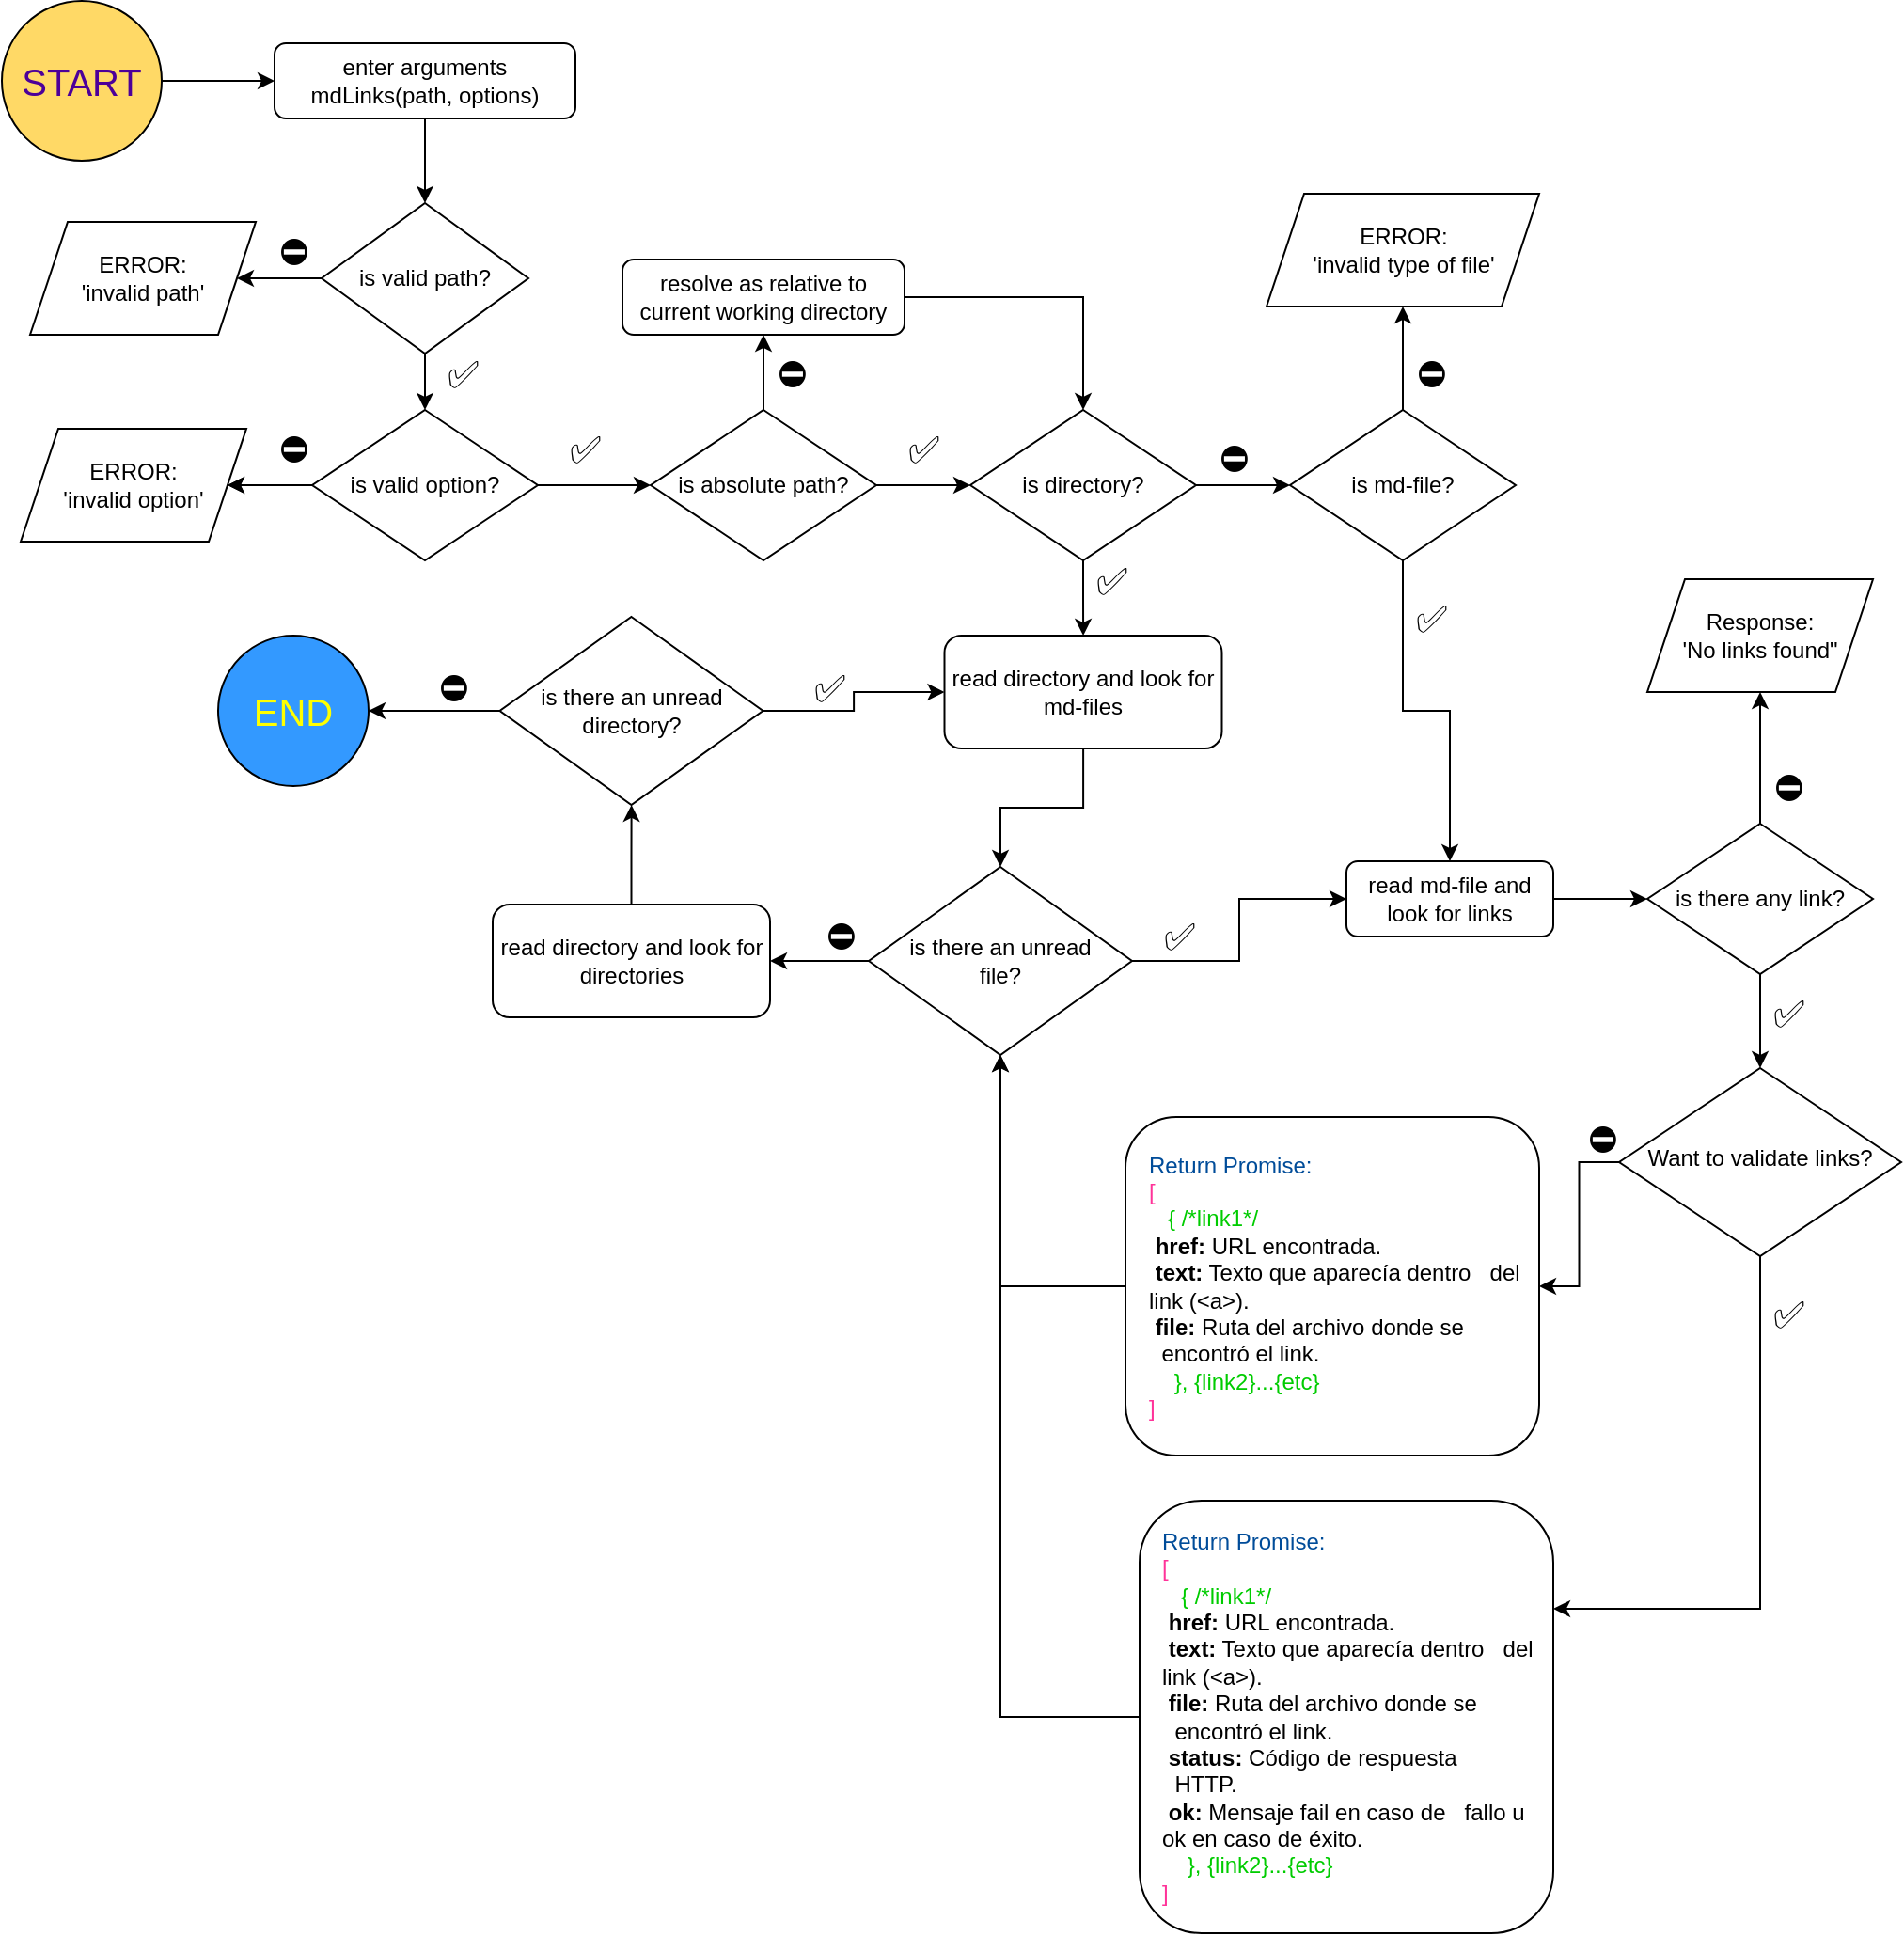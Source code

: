 <mxfile version="20.8.22" type="github" pages="3">
  <diagram id="C5RBs43oDa-KdzZeNtuy" name="JS API">
    <mxGraphModel dx="794" dy="1631" grid="1" gridSize="10" guides="1" tooltips="1" connect="1" arrows="1" fold="1" page="1" pageScale="1" pageWidth="827" pageHeight="1169" math="0" shadow="0">
      <root>
        <mxCell id="WIyWlLk6GJQsqaUBKTNV-0" />
        <mxCell id="WIyWlLk6GJQsqaUBKTNV-1" parent="WIyWlLk6GJQsqaUBKTNV-0" />
        <mxCell id="K_RsUbor1W723diKNt5d-2" value="" style="edgeStyle=orthogonalEdgeStyle;rounded=0;orthogonalLoop=1;jettySize=auto;html=1;" parent="WIyWlLk6GJQsqaUBKTNV-1" source="WIyWlLk6GJQsqaUBKTNV-3" target="K_RsUbor1W723diKNt5d-0" edge="1">
          <mxGeometry relative="1" as="geometry" />
        </mxCell>
        <mxCell id="WIyWlLk6GJQsqaUBKTNV-3" value="enter arguments&lt;br&gt;mdLinks(path, options)" style="rounded=1;whiteSpace=wrap;html=1;fontSize=12;glass=0;strokeWidth=1;shadow=0;" parent="WIyWlLk6GJQsqaUBKTNV-1" vertex="1">
          <mxGeometry x="465" y="-1082" width="160" height="40" as="geometry" />
        </mxCell>
        <mxCell id="6Vi8k1SF5j9YucsjTljY-44" style="edgeStyle=orthogonalEdgeStyle;rounded=0;orthogonalLoop=1;jettySize=auto;html=1;fontSize=20;" parent="WIyWlLk6GJQsqaUBKTNV-1" source="WIyWlLk6GJQsqaUBKTNV-7" target="6Vi8k1SF5j9YucsjTljY-29" edge="1">
          <mxGeometry relative="1" as="geometry" />
        </mxCell>
        <mxCell id="WIyWlLk6GJQsqaUBKTNV-7" value="resolve as relative to current working directory" style="rounded=1;whiteSpace=wrap;html=1;fontSize=12;glass=0;strokeWidth=1;shadow=0;" parent="WIyWlLk6GJQsqaUBKTNV-1" vertex="1">
          <mxGeometry x="650" y="-967" width="150" height="40" as="geometry" />
        </mxCell>
        <mxCell id="6Vi8k1SF5j9YucsjTljY-118" style="edgeStyle=orthogonalEdgeStyle;rounded=0;orthogonalLoop=1;jettySize=auto;html=1;entryX=0.5;entryY=1;entryDx=0;entryDy=0;fontSize=20;exitX=0;exitY=0.5;exitDx=0;exitDy=0;" parent="WIyWlLk6GJQsqaUBKTNV-1" source="WIyWlLk6GJQsqaUBKTNV-11" target="6Vi8k1SF5j9YucsjTljY-92" edge="1">
          <mxGeometry relative="1" as="geometry" />
        </mxCell>
        <mxCell id="WIyWlLk6GJQsqaUBKTNV-11" value="&lt;font color=&quot;#004c99&quot;&gt;Return Promise:&lt;br&gt;&lt;/font&gt;&lt;font color=&quot;#ff3399&quot;&gt;[&lt;br&gt;&lt;/font&gt;&lt;font color=&quot;#00cc00&quot;&gt;&amp;nbsp; &amp;nbsp;{ /*link1*/&lt;br&gt;&lt;/font&gt;&lt;div&gt;&lt;span style=&quot;&quot;&gt; &lt;/span&gt;&lt;b&gt;&lt;span style=&quot;white-space: pre;&quot;&gt; &lt;/span&gt;href:&lt;/b&gt; URL encontrada.&lt;/div&gt;&lt;div&gt;&lt;span style=&quot;&quot;&gt; &lt;/span&gt;&lt;b&gt;&lt;span style=&quot;white-space: pre;&quot;&gt; &lt;/span&gt;text:&lt;/b&gt; Texto que aparecía dentro &lt;span style=&quot;white-space: pre;&quot;&gt; &lt;span style=&quot;white-space: pre;&quot;&gt; &lt;/span&gt;&lt;/span&gt;del link (&amp;lt;a&amp;gt;).&lt;/div&gt;&lt;div&gt;&lt;span style=&quot;&quot;&gt; &lt;/span&gt;&lt;b&gt;&lt;span style=&quot;white-space: pre;&quot;&gt; &lt;/span&gt;file: &lt;/b&gt;Ruta del archivo donde se &lt;span style=&quot;white-space: pre;&quot;&gt; &lt;span style=&quot;white-space: pre;&quot;&gt; &lt;/span&gt;&lt;/span&gt;encontró el link.&lt;/div&gt;&lt;div&gt;&lt;span style=&quot;&quot;&gt; &lt;/span&gt;&lt;b&gt;&lt;span style=&quot;white-space: pre;&quot;&gt; &lt;/span&gt;status:&lt;/b&gt; Código de respuesta &lt;span style=&quot;white-space: pre;&quot;&gt; &lt;span style=&quot;white-space: pre;&quot;&gt; &lt;/span&gt;&lt;/span&gt;HTTP.&lt;/div&gt;&lt;div&gt;&lt;span style=&quot;&quot;&gt; &lt;/span&gt;&lt;b&gt;&lt;span style=&quot;white-space: pre;&quot;&gt; &lt;/span&gt;ok:&lt;/b&gt; Mensaje fail en caso de &lt;span style=&quot;white-space: pre;&quot;&gt; &lt;span style=&quot;white-space: pre;&quot;&gt; &lt;/span&gt;&lt;/span&gt;fallo u ok en caso de éxito.&lt;/div&gt;&amp;nbsp; &amp;nbsp; &lt;font color=&quot;#00cc00&quot;&gt;}, {link2}...{etc}&lt;/font&gt;&lt;br&gt;&lt;font color=&quot;#ff3399&quot;&gt;]&lt;/font&gt;" style="rounded=1;whiteSpace=wrap;html=1;fontSize=12;glass=0;strokeWidth=1;shadow=0;align=left;labelPosition=center;verticalLabelPosition=middle;verticalAlign=middle;spacingLeft=10;spacingRight=10;" parent="WIyWlLk6GJQsqaUBKTNV-1" vertex="1">
          <mxGeometry x="925" y="-307" width="220" height="230" as="geometry" />
        </mxCell>
        <mxCell id="6Vi8k1SF5j9YucsjTljY-113" style="edgeStyle=orthogonalEdgeStyle;rounded=0;orthogonalLoop=1;jettySize=auto;html=1;entryX=0.5;entryY=1;entryDx=0;entryDy=0;fontSize=20;exitX=0;exitY=0.5;exitDx=0;exitDy=0;" parent="WIyWlLk6GJQsqaUBKTNV-1" source="veyYfPz72ynwjjnvHHJV-15" target="6Vi8k1SF5j9YucsjTljY-92" edge="1">
          <mxGeometry relative="1" as="geometry" />
        </mxCell>
        <mxCell id="veyYfPz72ynwjjnvHHJV-15" value="&lt;font color=&quot;#004c99&quot;&gt;Return Promise:&lt;br&gt;&lt;/font&gt;&lt;font color=&quot;#ff3399&quot;&gt;[&lt;br&gt;&lt;/font&gt;&lt;font color=&quot;#00cc00&quot;&gt;&amp;nbsp; &amp;nbsp;{ /*link1*/&lt;br&gt;&lt;/font&gt;&lt;div&gt;&lt;span style=&quot;&quot;&gt; &lt;/span&gt;&lt;b&gt;&lt;span style=&quot;white-space: pre;&quot;&gt; &lt;/span&gt;href:&lt;/b&gt; URL encontrada.&lt;/div&gt;&lt;div&gt;&lt;span style=&quot;&quot;&gt; &lt;/span&gt;&lt;b&gt;&lt;span style=&quot;white-space: pre;&quot;&gt; &lt;/span&gt;text:&lt;/b&gt; Texto que aparecía dentro &lt;span style=&quot;white-space: pre;&quot;&gt; &lt;/span&gt;&lt;span style=&quot;white-space: pre;&quot;&gt; &lt;/span&gt;del link (&amp;lt;a&amp;gt;).&lt;/div&gt;&lt;div&gt;&lt;span style=&quot;&quot;&gt; &lt;/span&gt;&lt;b&gt;&lt;span style=&quot;white-space: pre;&quot;&gt; &lt;/span&gt;file: &lt;/b&gt;Ruta del archivo donde se &lt;span style=&quot;white-space: pre;&quot;&gt; &lt;/span&gt;&lt;span style=&quot;white-space: pre;&quot;&gt; &lt;/span&gt;encontró el link.&lt;/div&gt;&amp;nbsp; &amp;nbsp; &lt;font color=&quot;#00cc00&quot;&gt;}, {link2}...{etc}&lt;/font&gt;&lt;br&gt;&lt;font color=&quot;#ff3399&quot;&gt;]&lt;/font&gt;" style="rounded=1;whiteSpace=wrap;html=1;fontSize=12;glass=0;strokeWidth=1;shadow=0;align=left;labelPosition=center;verticalLabelPosition=middle;verticalAlign=middle;spacingLeft=10;spacingRight=10;" parent="WIyWlLk6GJQsqaUBKTNV-1" vertex="1">
          <mxGeometry x="917.5" y="-511" width="220" height="180" as="geometry" />
        </mxCell>
        <mxCell id="6Vi8k1SF5j9YucsjTljY-109" value="" style="edgeStyle=orthogonalEdgeStyle;rounded=0;orthogonalLoop=1;jettySize=auto;html=1;fontSize=20;" parent="WIyWlLk6GJQsqaUBKTNV-1" source="veyYfPz72ynwjjnvHHJV-22" target="veyYfPz72ynwjjnvHHJV-15" edge="1">
          <mxGeometry relative="1" as="geometry" />
        </mxCell>
        <mxCell id="6Vi8k1SF5j9YucsjTljY-110" style="edgeStyle=orthogonalEdgeStyle;rounded=0;orthogonalLoop=1;jettySize=auto;html=1;entryX=1;entryY=0.25;entryDx=0;entryDy=0;fontSize=20;exitX=0.5;exitY=1;exitDx=0;exitDy=0;" parent="WIyWlLk6GJQsqaUBKTNV-1" source="veyYfPz72ynwjjnvHHJV-22" target="WIyWlLk6GJQsqaUBKTNV-11" edge="1">
          <mxGeometry relative="1" as="geometry" />
        </mxCell>
        <mxCell id="veyYfPz72ynwjjnvHHJV-22" value="Want to validate links?" style="rhombus;whiteSpace=wrap;html=1;shadow=0;fontFamily=Helvetica;fontSize=12;align=center;strokeWidth=1;spacing=6;spacingTop=-4;" parent="WIyWlLk6GJQsqaUBKTNV-1" vertex="1">
          <mxGeometry x="1180" y="-537" width="150" height="100" as="geometry" />
        </mxCell>
        <mxCell id="hiEx-QS06OPDctLlzH3i-2" style="edgeStyle=orthogonalEdgeStyle;rounded=0;orthogonalLoop=1;jettySize=auto;html=1;fontFamily=Helvetica;fontSize=12;fontColor=#004C99;entryX=0;entryY=0.5;entryDx=0;entryDy=0;" parent="WIyWlLk6GJQsqaUBKTNV-1" source="hiEx-QS06OPDctLlzH3i-1" target="WIyWlLk6GJQsqaUBKTNV-3" edge="1">
          <mxGeometry relative="1" as="geometry">
            <mxPoint x="465" y="-1037" as="targetPoint" />
          </mxGeometry>
        </mxCell>
        <mxCell id="hiEx-QS06OPDctLlzH3i-1" value="&lt;font color=&quot;#4c0099&quot; style=&quot;font-size: 20px;&quot;&gt;START&lt;/font&gt;" style="ellipse;whiteSpace=wrap;html=1;aspect=fixed;rounded=1;strokeColor=default;fontFamily=Helvetica;fontSize=12;fontColor=#004C99;fillColor=#FFD966;" parent="WIyWlLk6GJQsqaUBKTNV-1" vertex="1">
          <mxGeometry x="320" y="-1104.5" width="85" height="85" as="geometry" />
        </mxCell>
        <mxCell id="6Vi8k1SF5j9YucsjTljY-1" value="" style="edgeStyle=orthogonalEdgeStyle;rounded=0;orthogonalLoop=1;jettySize=auto;html=1;" parent="WIyWlLk6GJQsqaUBKTNV-1" source="K_RsUbor1W723diKNt5d-0" target="6Vi8k1SF5j9YucsjTljY-0" edge="1">
          <mxGeometry relative="1" as="geometry" />
        </mxCell>
        <mxCell id="6Vi8k1SF5j9YucsjTljY-24" value="" style="edgeStyle=orthogonalEdgeStyle;rounded=0;orthogonalLoop=1;jettySize=auto;html=1;fontSize=20;" parent="WIyWlLk6GJQsqaUBKTNV-1" source="K_RsUbor1W723diKNt5d-0" target="6Vi8k1SF5j9YucsjTljY-14" edge="1">
          <mxGeometry relative="1" as="geometry" />
        </mxCell>
        <mxCell id="K_RsUbor1W723diKNt5d-0" value="is valid path?" style="rhombus;whiteSpace=wrap;html=1;" parent="WIyWlLk6GJQsqaUBKTNV-1" vertex="1">
          <mxGeometry x="490" y="-997" width="110" height="80" as="geometry" />
        </mxCell>
        <mxCell id="6Vi8k1SF5j9YucsjTljY-0" value="ERROR: &lt;br&gt;&#39;invalid path&#39;" style="shape=parallelogram;perimeter=parallelogramPerimeter;whiteSpace=wrap;html=1;fixedSize=1;" parent="WIyWlLk6GJQsqaUBKTNV-1" vertex="1">
          <mxGeometry x="335" y="-987" width="120" height="60" as="geometry" />
        </mxCell>
        <mxCell id="6Vi8k1SF5j9YucsjTljY-3" value="&lt;font style=&quot;font-size: 20px;&quot;&gt;⛔&lt;/font&gt;" style="text;html=1;align=center;verticalAlign=middle;resizable=0;points=[];autosize=1;strokeColor=none;fillColor=none;" parent="WIyWlLk6GJQsqaUBKTNV-1" vertex="1">
          <mxGeometry x="450" y="-992" width="50" height="40" as="geometry" />
        </mxCell>
        <mxCell id="6Vi8k1SF5j9YucsjTljY-5" value="&lt;font style=&quot;font-size: 20px;&quot;&gt;✅&lt;/font&gt;" style="text;html=1;align=center;verticalAlign=middle;resizable=0;points=[];autosize=1;strokeColor=none;fillColor=none;" parent="WIyWlLk6GJQsqaUBKTNV-1" vertex="1">
          <mxGeometry x="540" y="-927" width="50" height="40" as="geometry" />
        </mxCell>
        <mxCell id="6Vi8k1SF5j9YucsjTljY-9" value="&lt;font style=&quot;font-size: 20px;&quot;&gt;⛔&lt;/font&gt;" style="text;html=1;align=center;verticalAlign=middle;resizable=0;points=[];autosize=1;strokeColor=none;fillColor=none;" parent="WIyWlLk6GJQsqaUBKTNV-1" vertex="1">
          <mxGeometry x="450" y="-887" width="50" height="40" as="geometry" />
        </mxCell>
        <mxCell id="6Vi8k1SF5j9YucsjTljY-17" value="" style="edgeStyle=orthogonalEdgeStyle;rounded=0;orthogonalLoop=1;jettySize=auto;html=1;fontSize=20;" parent="WIyWlLk6GJQsqaUBKTNV-1" source="6Vi8k1SF5j9YucsjTljY-14" target="6Vi8k1SF5j9YucsjTljY-16" edge="1">
          <mxGeometry relative="1" as="geometry" />
        </mxCell>
        <mxCell id="6Vi8k1SF5j9YucsjTljY-22" value="" style="edgeStyle=orthogonalEdgeStyle;rounded=0;orthogonalLoop=1;jettySize=auto;html=1;fontSize=20;" parent="WIyWlLk6GJQsqaUBKTNV-1" source="6Vi8k1SF5j9YucsjTljY-14" target="6Vi8k1SF5j9YucsjTljY-19" edge="1">
          <mxGeometry relative="1" as="geometry" />
        </mxCell>
        <mxCell id="6Vi8k1SF5j9YucsjTljY-25" value="" style="edgeStyle=orthogonalEdgeStyle;rounded=0;orthogonalLoop=1;jettySize=auto;html=1;fontSize=20;" parent="WIyWlLk6GJQsqaUBKTNV-1" source="6Vi8k1SF5j9YucsjTljY-14" target="6Vi8k1SF5j9YucsjTljY-16" edge="1">
          <mxGeometry relative="1" as="geometry" />
        </mxCell>
        <mxCell id="6Vi8k1SF5j9YucsjTljY-14" value="is valid option?" style="rhombus;whiteSpace=wrap;html=1;shadow=0;fontFamily=Helvetica;fontSize=12;align=center;strokeWidth=1;spacing=6;spacingTop=0;perimeterSpacing=0;spacingLeft=5;spacingRight=5;" parent="WIyWlLk6GJQsqaUBKTNV-1" vertex="1">
          <mxGeometry x="485" y="-887" width="120" height="80" as="geometry" />
        </mxCell>
        <mxCell id="6Vi8k1SF5j9YucsjTljY-16" value="ERROR: &lt;br&gt;&#39;invalid option&#39;" style="shape=parallelogram;perimeter=parallelogramPerimeter;whiteSpace=wrap;html=1;fixedSize=1;" parent="WIyWlLk6GJQsqaUBKTNV-1" vertex="1">
          <mxGeometry x="330" y="-877" width="120" height="60" as="geometry" />
        </mxCell>
        <mxCell id="6Vi8k1SF5j9YucsjTljY-26" value="" style="edgeStyle=orthogonalEdgeStyle;rounded=0;orthogonalLoop=1;jettySize=auto;html=1;fontSize=20;" parent="WIyWlLk6GJQsqaUBKTNV-1" source="6Vi8k1SF5j9YucsjTljY-19" target="WIyWlLk6GJQsqaUBKTNV-7" edge="1">
          <mxGeometry relative="1" as="geometry" />
        </mxCell>
        <mxCell id="6Vi8k1SF5j9YucsjTljY-30" value="" style="edgeStyle=orthogonalEdgeStyle;rounded=0;orthogonalLoop=1;jettySize=auto;html=1;fontSize=20;" parent="WIyWlLk6GJQsqaUBKTNV-1" source="6Vi8k1SF5j9YucsjTljY-19" target="6Vi8k1SF5j9YucsjTljY-29" edge="1">
          <mxGeometry relative="1" as="geometry" />
        </mxCell>
        <mxCell id="6Vi8k1SF5j9YucsjTljY-19" value="is absolute path?" style="rhombus;whiteSpace=wrap;html=1;shadow=0;fontFamily=Helvetica;fontSize=12;align=center;strokeWidth=1;spacing=6;spacingTop=0;perimeterSpacing=0;spacingLeft=5;spacingRight=5;" parent="WIyWlLk6GJQsqaUBKTNV-1" vertex="1">
          <mxGeometry x="665" y="-887" width="120" height="80" as="geometry" />
        </mxCell>
        <mxCell id="6Vi8k1SF5j9YucsjTljY-23" value="&lt;font style=&quot;font-size: 20px;&quot;&gt;✅&lt;/font&gt;" style="text;html=1;align=center;verticalAlign=middle;resizable=0;points=[];autosize=1;strokeColor=none;fillColor=none;" parent="WIyWlLk6GJQsqaUBKTNV-1" vertex="1">
          <mxGeometry x="605" y="-887" width="50" height="40" as="geometry" />
        </mxCell>
        <mxCell id="6Vi8k1SF5j9YucsjTljY-27" value="&lt;font style=&quot;font-size: 20px;&quot;&gt;⛔&lt;/font&gt;" style="text;html=1;align=center;verticalAlign=middle;resizable=0;points=[];autosize=1;strokeColor=none;fillColor=none;" parent="WIyWlLk6GJQsqaUBKTNV-1" vertex="1">
          <mxGeometry x="715" y="-927" width="50" height="40" as="geometry" />
        </mxCell>
        <mxCell id="6Vi8k1SF5j9YucsjTljY-93" value="" style="edgeStyle=orthogonalEdgeStyle;rounded=0;orthogonalLoop=1;jettySize=auto;html=1;fontSize=20;" parent="WIyWlLk6GJQsqaUBKTNV-1" source="6Vi8k1SF5j9YucsjTljY-29" target="6Vi8k1SF5j9YucsjTljY-45" edge="1">
          <mxGeometry relative="1" as="geometry" />
        </mxCell>
        <mxCell id="6Vi8k1SF5j9YucsjTljY-97" value="" style="edgeStyle=orthogonalEdgeStyle;rounded=0;orthogonalLoop=1;jettySize=auto;html=1;fontSize=20;" parent="WIyWlLk6GJQsqaUBKTNV-1" source="6Vi8k1SF5j9YucsjTljY-29" target="6Vi8k1SF5j9YucsjTljY-70" edge="1">
          <mxGeometry relative="1" as="geometry" />
        </mxCell>
        <mxCell id="6Vi8k1SF5j9YucsjTljY-29" value="is directory?" style="rhombus;whiteSpace=wrap;html=1;shadow=0;fontFamily=Helvetica;fontSize=12;align=center;strokeWidth=1;spacing=6;spacingTop=0;perimeterSpacing=0;spacingLeft=5;spacingRight=5;" parent="WIyWlLk6GJQsqaUBKTNV-1" vertex="1">
          <mxGeometry x="835" y="-887" width="120" height="80" as="geometry" />
        </mxCell>
        <mxCell id="6Vi8k1SF5j9YucsjTljY-31" value="&lt;font style=&quot;font-size: 20px;&quot;&gt;✅&lt;/font&gt;" style="text;html=1;align=center;verticalAlign=middle;resizable=0;points=[];autosize=1;strokeColor=none;fillColor=none;" parent="WIyWlLk6GJQsqaUBKTNV-1" vertex="1">
          <mxGeometry x="785" y="-887" width="50" height="40" as="geometry" />
        </mxCell>
        <mxCell id="6Vi8k1SF5j9YucsjTljY-56" value="" style="edgeStyle=orthogonalEdgeStyle;rounded=0;orthogonalLoop=1;jettySize=auto;html=1;fontSize=20;" parent="WIyWlLk6GJQsqaUBKTNV-1" source="6Vi8k1SF5j9YucsjTljY-45" target="6Vi8k1SF5j9YucsjTljY-47" edge="1">
          <mxGeometry relative="1" as="geometry" />
        </mxCell>
        <mxCell id="6Vi8k1SF5j9YucsjTljY-102" style="edgeStyle=orthogonalEdgeStyle;rounded=0;orthogonalLoop=1;jettySize=auto;html=1;entryX=0.5;entryY=0;entryDx=0;entryDy=0;fontSize=20;" parent="WIyWlLk6GJQsqaUBKTNV-1" source="6Vi8k1SF5j9YucsjTljY-45" target="6Vi8k1SF5j9YucsjTljY-66" edge="1">
          <mxGeometry relative="1" as="geometry" />
        </mxCell>
        <mxCell id="6Vi8k1SF5j9YucsjTljY-45" value="is md-file?" style="rhombus;whiteSpace=wrap;html=1;shadow=0;fontFamily=Helvetica;fontSize=12;align=center;strokeWidth=1;spacing=6;spacingTop=0;perimeterSpacing=0;spacingLeft=5;spacingRight=5;" parent="WIyWlLk6GJQsqaUBKTNV-1" vertex="1">
          <mxGeometry x="1005" y="-887" width="120" height="80" as="geometry" />
        </mxCell>
        <mxCell id="6Vi8k1SF5j9YucsjTljY-47" value="ERROR: &lt;br&gt;&#39;invalid type of file&#39;" style="shape=parallelogram;perimeter=parallelogramPerimeter;whiteSpace=wrap;html=1;fixedSize=1;" parent="WIyWlLk6GJQsqaUBKTNV-1" vertex="1">
          <mxGeometry x="992.5" y="-1002" width="145" height="60" as="geometry" />
        </mxCell>
        <mxCell id="6Vi8k1SF5j9YucsjTljY-101" value="" style="edgeStyle=orthogonalEdgeStyle;rounded=0;orthogonalLoop=1;jettySize=auto;html=1;fontSize=20;" parent="WIyWlLk6GJQsqaUBKTNV-1" source="6Vi8k1SF5j9YucsjTljY-50" target="6Vi8k1SF5j9YucsjTljY-100" edge="1">
          <mxGeometry relative="1" as="geometry" />
        </mxCell>
        <mxCell id="6Vi8k1SF5j9YucsjTljY-105" value="" style="edgeStyle=orthogonalEdgeStyle;rounded=0;orthogonalLoop=1;jettySize=auto;html=1;fontSize=20;entryX=0.5;entryY=0;entryDx=0;entryDy=0;" parent="WIyWlLk6GJQsqaUBKTNV-1" source="6Vi8k1SF5j9YucsjTljY-50" target="veyYfPz72ynwjjnvHHJV-22" edge="1">
          <mxGeometry relative="1" as="geometry">
            <mxPoint x="1255" y="-507" as="targetPoint" />
          </mxGeometry>
        </mxCell>
        <mxCell id="6Vi8k1SF5j9YucsjTljY-50" value="is there any link?" style="rhombus;whiteSpace=wrap;html=1;shadow=0;fontFamily=Helvetica;fontSize=12;align=center;strokeWidth=1;spacing=6;spacingTop=0;perimeterSpacing=0;spacingLeft=5;spacingRight=5;" parent="WIyWlLk6GJQsqaUBKTNV-1" vertex="1">
          <mxGeometry x="1195" y="-667" width="120" height="80" as="geometry" />
        </mxCell>
        <mxCell id="6Vi8k1SF5j9YucsjTljY-103" value="" style="edgeStyle=orthogonalEdgeStyle;rounded=0;orthogonalLoop=1;jettySize=auto;html=1;fontSize=20;" parent="WIyWlLk6GJQsqaUBKTNV-1" source="6Vi8k1SF5j9YucsjTljY-66" target="6Vi8k1SF5j9YucsjTljY-50" edge="1">
          <mxGeometry relative="1" as="geometry" />
        </mxCell>
        <mxCell id="6Vi8k1SF5j9YucsjTljY-66" value="read md-file and look for links" style="rounded=1;whiteSpace=wrap;html=1;fontSize=12;glass=0;strokeWidth=1;shadow=0;" parent="WIyWlLk6GJQsqaUBKTNV-1" vertex="1">
          <mxGeometry x="1035" y="-647" width="110" height="40" as="geometry" />
        </mxCell>
        <mxCell id="6Vi8k1SF5j9YucsjTljY-98" value="" style="edgeStyle=orthogonalEdgeStyle;rounded=0;orthogonalLoop=1;jettySize=auto;html=1;fontSize=20;" parent="WIyWlLk6GJQsqaUBKTNV-1" source="6Vi8k1SF5j9YucsjTljY-70" target="6Vi8k1SF5j9YucsjTljY-92" edge="1">
          <mxGeometry relative="1" as="geometry" />
        </mxCell>
        <mxCell id="6Vi8k1SF5j9YucsjTljY-70" value="read directory and look for md-files" style="rounded=1;whiteSpace=wrap;html=1;fontSize=12;glass=0;strokeWidth=1;shadow=0;" parent="WIyWlLk6GJQsqaUBKTNV-1" vertex="1">
          <mxGeometry x="821.25" y="-767" width="147.5" height="60" as="geometry" />
        </mxCell>
        <mxCell id="6Vi8k1SF5j9YucsjTljY-99" style="edgeStyle=orthogonalEdgeStyle;rounded=0;orthogonalLoop=1;jettySize=auto;html=1;fontSize=20;" parent="WIyWlLk6GJQsqaUBKTNV-1" source="6Vi8k1SF5j9YucsjTljY-92" target="6Vi8k1SF5j9YucsjTljY-66" edge="1">
          <mxGeometry relative="1" as="geometry" />
        </mxCell>
        <mxCell id="6Vi8k1SF5j9YucsjTljY-120" value="" style="edgeStyle=orthogonalEdgeStyle;rounded=0;orthogonalLoop=1;jettySize=auto;html=1;fontSize=20;" parent="WIyWlLk6GJQsqaUBKTNV-1" source="6Vi8k1SF5j9YucsjTljY-92" target="6Vi8k1SF5j9YucsjTljY-119" edge="1">
          <mxGeometry relative="1" as="geometry" />
        </mxCell>
        <mxCell id="6Vi8k1SF5j9YucsjTljY-92" value="is there an unread file?" style="rhombus;whiteSpace=wrap;html=1;shadow=0;fontFamily=Helvetica;fontSize=12;align=center;strokeWidth=1;spacing=6;spacingTop=0;perimeterSpacing=0;spacingLeft=5;spacingRight=5;" parent="WIyWlLk6GJQsqaUBKTNV-1" vertex="1">
          <mxGeometry x="781" y="-644" width="140" height="100" as="geometry" />
        </mxCell>
        <mxCell id="6Vi8k1SF5j9YucsjTljY-94" value="&lt;font style=&quot;font-size: 20px;&quot;&gt;⛔&lt;/font&gt;" style="text;html=1;align=center;verticalAlign=middle;resizable=0;points=[];autosize=1;strokeColor=none;fillColor=none;" parent="WIyWlLk6GJQsqaUBKTNV-1" vertex="1">
          <mxGeometry x="950" y="-882" width="50" height="40" as="geometry" />
        </mxCell>
        <mxCell id="6Vi8k1SF5j9YucsjTljY-100" value="Response:&lt;br&gt;&#39;No links found&quot;" style="shape=parallelogram;perimeter=parallelogramPerimeter;whiteSpace=wrap;html=1;fixedSize=1;shadow=0;strokeWidth=1;spacing=6;spacingTop=0;spacingLeft=5;spacingRight=5;" parent="WIyWlLk6GJQsqaUBKTNV-1" vertex="1">
          <mxGeometry x="1195" y="-797" width="120" height="60" as="geometry" />
        </mxCell>
        <mxCell id="6Vi8k1SF5j9YucsjTljY-131" value="" style="edgeStyle=orthogonalEdgeStyle;rounded=0;orthogonalLoop=1;jettySize=auto;html=1;fontSize=20;" parent="WIyWlLk6GJQsqaUBKTNV-1" source="6Vi8k1SF5j9YucsjTljY-119" target="6Vi8k1SF5j9YucsjTljY-130" edge="1">
          <mxGeometry relative="1" as="geometry" />
        </mxCell>
        <mxCell id="6Vi8k1SF5j9YucsjTljY-119" value="read directory and look for directories" style="rounded=1;whiteSpace=wrap;html=1;fontSize=12;glass=0;strokeWidth=1;shadow=0;" parent="WIyWlLk6GJQsqaUBKTNV-1" vertex="1">
          <mxGeometry x="581" y="-624" width="147.5" height="60" as="geometry" />
        </mxCell>
        <mxCell id="6Vi8k1SF5j9YucsjTljY-121" value="&lt;font style=&quot;font-size: 20px;&quot;&gt;⛔&lt;/font&gt;" style="text;html=1;align=center;verticalAlign=middle;resizable=0;points=[];autosize=1;strokeColor=none;fillColor=none;" parent="WIyWlLk6GJQsqaUBKTNV-1" vertex="1">
          <mxGeometry x="1055" y="-927" width="50" height="40" as="geometry" />
        </mxCell>
        <mxCell id="6Vi8k1SF5j9YucsjTljY-122" value="&lt;font style=&quot;font-size: 20px;&quot;&gt;✅&lt;/font&gt;" style="text;html=1;align=center;verticalAlign=middle;resizable=0;points=[];autosize=1;strokeColor=none;fillColor=none;" parent="WIyWlLk6GJQsqaUBKTNV-1" vertex="1">
          <mxGeometry x="1055" y="-797" width="50" height="40" as="geometry" />
        </mxCell>
        <mxCell id="6Vi8k1SF5j9YucsjTljY-123" value="&lt;font style=&quot;font-size: 20px;&quot;&gt;✅&lt;/font&gt;" style="text;html=1;align=center;verticalAlign=middle;resizable=0;points=[];autosize=1;strokeColor=none;fillColor=none;" parent="WIyWlLk6GJQsqaUBKTNV-1" vertex="1">
          <mxGeometry x="885" y="-817" width="50" height="40" as="geometry" />
        </mxCell>
        <mxCell id="6Vi8k1SF5j9YucsjTljY-124" value="&lt;font style=&quot;font-size: 20px;&quot;&gt;✅&lt;/font&gt;" style="text;html=1;align=center;verticalAlign=middle;resizable=0;points=[];autosize=1;strokeColor=none;fillColor=none;" parent="WIyWlLk6GJQsqaUBKTNV-1" vertex="1">
          <mxGeometry x="1245" y="-587" width="50" height="40" as="geometry" />
        </mxCell>
        <mxCell id="6Vi8k1SF5j9YucsjTljY-125" value="&lt;font style=&quot;font-size: 20px;&quot;&gt;⛔&lt;/font&gt;" style="text;html=1;align=center;verticalAlign=middle;resizable=0;points=[];autosize=1;strokeColor=none;fillColor=none;" parent="WIyWlLk6GJQsqaUBKTNV-1" vertex="1">
          <mxGeometry x="1245" y="-707" width="50" height="40" as="geometry" />
        </mxCell>
        <mxCell id="6Vi8k1SF5j9YucsjTljY-126" value="&lt;font style=&quot;font-size: 20px;&quot;&gt;⛔&lt;/font&gt;" style="text;html=1;align=center;verticalAlign=middle;resizable=0;points=[];autosize=1;strokeColor=none;fillColor=none;" parent="WIyWlLk6GJQsqaUBKTNV-1" vertex="1">
          <mxGeometry x="1146" y="-520" width="50" height="40" as="geometry" />
        </mxCell>
        <mxCell id="6Vi8k1SF5j9YucsjTljY-127" value="&lt;font style=&quot;font-size: 20px;&quot;&gt;✅&lt;/font&gt;" style="text;html=1;align=center;verticalAlign=middle;resizable=0;points=[];autosize=1;strokeColor=none;fillColor=none;" parent="WIyWlLk6GJQsqaUBKTNV-1" vertex="1">
          <mxGeometry x="1245" y="-427" width="50" height="40" as="geometry" />
        </mxCell>
        <mxCell id="6Vi8k1SF5j9YucsjTljY-128" value="&lt;font style=&quot;font-size: 20px;&quot;&gt;✅&lt;/font&gt;" style="text;html=1;align=center;verticalAlign=middle;resizable=0;points=[];autosize=1;strokeColor=none;fillColor=none;" parent="WIyWlLk6GJQsqaUBKTNV-1" vertex="1">
          <mxGeometry x="921" y="-628" width="50" height="40" as="geometry" />
        </mxCell>
        <mxCell id="6Vi8k1SF5j9YucsjTljY-129" value="&lt;font style=&quot;font-size: 20px;&quot;&gt;⛔&lt;/font&gt;" style="text;html=1;align=center;verticalAlign=middle;resizable=0;points=[];autosize=1;strokeColor=none;fillColor=none;" parent="WIyWlLk6GJQsqaUBKTNV-1" vertex="1">
          <mxGeometry x="741" y="-628" width="50" height="40" as="geometry" />
        </mxCell>
        <mxCell id="6Vi8k1SF5j9YucsjTljY-132" value="" style="edgeStyle=orthogonalEdgeStyle;rounded=0;orthogonalLoop=1;jettySize=auto;html=1;fontSize=20;" parent="WIyWlLk6GJQsqaUBKTNV-1" source="6Vi8k1SF5j9YucsjTljY-130" target="6Vi8k1SF5j9YucsjTljY-70" edge="1">
          <mxGeometry relative="1" as="geometry" />
        </mxCell>
        <mxCell id="6Vi8k1SF5j9YucsjTljY-134" value="" style="edgeStyle=orthogonalEdgeStyle;rounded=0;orthogonalLoop=1;jettySize=auto;html=1;fontSize=20;" parent="WIyWlLk6GJQsqaUBKTNV-1" source="6Vi8k1SF5j9YucsjTljY-130" target="6Vi8k1SF5j9YucsjTljY-133" edge="1">
          <mxGeometry relative="1" as="geometry" />
        </mxCell>
        <mxCell id="6Vi8k1SF5j9YucsjTljY-130" value="is there an unread directory?" style="rhombus;whiteSpace=wrap;html=1;shadow=0;fontFamily=Helvetica;fontSize=12;align=center;strokeWidth=1;spacing=6;spacingTop=0;perimeterSpacing=0;spacingLeft=5;spacingRight=5;" parent="WIyWlLk6GJQsqaUBKTNV-1" vertex="1">
          <mxGeometry x="584.75" y="-777" width="140" height="100" as="geometry" />
        </mxCell>
        <mxCell id="6Vi8k1SF5j9YucsjTljY-133" value="&lt;font color=&quot;#ffff00&quot; style=&quot;font-size: 20px;&quot;&gt;END&lt;/font&gt;" style="ellipse;whiteSpace=wrap;html=1;shadow=0;strokeWidth=1;spacing=6;spacingTop=0;spacingLeft=5;spacingRight=5;fillColor=#3399FF;fontSize=20;" parent="WIyWlLk6GJQsqaUBKTNV-1" vertex="1">
          <mxGeometry x="435" y="-767" width="80" height="80" as="geometry" />
        </mxCell>
        <mxCell id="6Vi8k1SF5j9YucsjTljY-135" value="&lt;font style=&quot;font-size: 20px;&quot;&gt;⛔&lt;/font&gt;" style="text;html=1;align=center;verticalAlign=middle;resizable=0;points=[];autosize=1;strokeColor=none;fillColor=none;" parent="WIyWlLk6GJQsqaUBKTNV-1" vertex="1">
          <mxGeometry x="534.75" y="-760" width="50" height="40" as="geometry" />
        </mxCell>
        <mxCell id="6Vi8k1SF5j9YucsjTljY-136" value="&lt;font style=&quot;font-size: 20px;&quot;&gt;✅&lt;/font&gt;" style="text;html=1;align=center;verticalAlign=middle;resizable=0;points=[];autosize=1;strokeColor=none;fillColor=none;" parent="WIyWlLk6GJQsqaUBKTNV-1" vertex="1">
          <mxGeometry x="735" y="-760" width="50" height="40" as="geometry" />
        </mxCell>
      </root>
    </mxGraphModel>
  </diagram>
  <diagram id="zFewrnPWPAQtB9kt6Vsq" name="CLI">
    <mxGraphModel dx="1323" dy="1939" grid="1" gridSize="10" guides="1" tooltips="1" connect="1" arrows="1" fold="1" page="1" pageScale="1" pageWidth="827" pageHeight="1169" math="0" shadow="0">
      <root>
        <mxCell id="0" />
        <mxCell id="1" parent="0" />
        <mxCell id="l2Xy6neXnwkBu9nruc2r-1" value="&lt;h1&gt;&lt;font style=&quot;font-size: 30px;&quot;&gt;Command Line Interface&lt;/font&gt;&lt;/h1&gt;&lt;p&gt;&lt;font color=&quot;#004c99&quot;&gt;&lt;span style=&quot;font-size: 20px;&quot;&gt;Ejecutable para el terminal.&lt;/span&gt;&lt;/font&gt;&lt;/p&gt;" style="text;html=1;strokeColor=none;fillColor=none;spacing=5;spacingTop=-20;whiteSpace=wrap;overflow=hidden;rounded=0;fontSize=30;fontColor=#FF3399;" parent="1" vertex="1">
          <mxGeometry x="380" y="-1150" width="367" height="260" as="geometry" />
        </mxCell>
        <mxCell id="fF7HtcsE-5X7kuMcpT92-73" style="edgeStyle=orthogonalEdgeStyle;rounded=0;orthogonalLoop=1;jettySize=auto;html=1;entryX=0.48;entryY=0.015;entryDx=0;entryDy=0;entryPerimeter=0;fontFamily=Helvetica;fontSize=12;fontColor=#004C99;" parent="1" source="3fHuWObO0ubu-4bMbvF9-1" target="fF7HtcsE-5X7kuMcpT92-68" edge="1">
          <mxGeometry relative="1" as="geometry" />
        </mxCell>
        <mxCell id="3fHuWObO0ubu-4bMbvF9-1" value="&lt;font color=&quot;#000000&quot; style=&quot;font-size: 12px;&quot;&gt;START&lt;br&gt;md-links &amp;lt;path-to-file&amp;gt; [options]&lt;br&gt;&lt;/font&gt;" style="rounded=1;whiteSpace=wrap;html=1;fontSize=20;fontColor=#004C99;" parent="1" vertex="1">
          <mxGeometry x="90" y="-1020" width="190" height="80" as="geometry" />
        </mxCell>
        <mxCell id="fF7HtcsE-5X7kuMcpT92-37" style="edgeStyle=orthogonalEdgeStyle;rounded=0;orthogonalLoop=1;jettySize=auto;html=1;entryX=0.5;entryY=0;entryDx=0;entryDy=0;fontFamily=Helvetica;fontSize=20;fontColor=#004C99;" parent="1" source="fF7HtcsE-5X7kuMcpT92-1" edge="1">
          <mxGeometry relative="1" as="geometry">
            <mxPoint x="185" y="-595.0" as="targetPoint" />
          </mxGeometry>
        </mxCell>
        <mxCell id="fF7HtcsE-5X7kuMcpT92-39" value="" style="edgeStyle=orthogonalEdgeStyle;rounded=0;orthogonalLoop=1;jettySize=auto;html=1;fontFamily=Helvetica;fontSize=20;fontColor=#004C99;startArrow=none;" parent="1" source="fF7HtcsE-5X7kuMcpT92-40" target="fF7HtcsE-5X7kuMcpT92-38" edge="1">
          <mxGeometry relative="1" as="geometry" />
        </mxCell>
        <mxCell id="fF7HtcsE-5X7kuMcpT92-1" value="&lt;font color=&quot;#000000&quot; style=&quot;font-size: 12px;&quot;&gt;there is an option?&lt;br&gt;&lt;/font&gt;" style="rounded=1;whiteSpace=wrap;html=1;fontSize=20;fontColor=#004C99;" parent="1" vertex="1">
          <mxGeometry x="90" y="-755" width="190" height="80" as="geometry" />
        </mxCell>
        <mxCell id="fF7HtcsE-5X7kuMcpT92-54" value="" style="edgeStyle=orthogonalEdgeStyle;rounded=0;orthogonalLoop=1;jettySize=auto;html=1;fontFamily=Helvetica;fontSize=12;fontColor=#000000;" parent="1" edge="1">
          <mxGeometry relative="1" as="geometry">
            <mxPoint x="185" y="-535" as="sourcePoint" />
            <mxPoint x="185" y="-465" as="targetPoint" />
          </mxGeometry>
        </mxCell>
        <mxCell id="fF7HtcsE-5X7kuMcpT92-25" value="No" style="text;html=1;align=center;verticalAlign=middle;resizable=0;points=[];autosize=1;strokeColor=none;fillColor=none;fontSize=20;fontFamily=Helvetica;fontColor=#004C99;" parent="1" vertex="1">
          <mxGeometry x="140" y="-665" width="50" height="40" as="geometry" />
        </mxCell>
        <mxCell id="fF7HtcsE-5X7kuMcpT92-80" value="" style="edgeStyle=orthogonalEdgeStyle;rounded=0;orthogonalLoop=1;jettySize=auto;html=1;fontFamily=Helvetica;fontSize=12;fontColor=#004C99;" parent="1" source="fF7HtcsE-5X7kuMcpT92-38" target="fF7HtcsE-5X7kuMcpT92-79" edge="1">
          <mxGeometry relative="1" as="geometry" />
        </mxCell>
        <mxCell id="fF7HtcsE-5X7kuMcpT92-38" value="--stats" style="whiteSpace=wrap;html=1;fontSize=12;fontColor=#000000;rounded=1;fontStyle=1" parent="1" vertex="1">
          <mxGeometry x="600" y="-675" width="120" height="60" as="geometry" />
        </mxCell>
        <mxCell id="fF7HtcsE-5X7kuMcpT92-43" value="" style="edgeStyle=orthogonalEdgeStyle;rounded=0;orthogonalLoop=1;jettySize=auto;html=1;fontFamily=Helvetica;fontSize=20;fontColor=#004C99;" parent="1" target="fF7HtcsE-5X7kuMcpT92-42" edge="1">
          <mxGeometry relative="1" as="geometry">
            <mxPoint x="470" y="-715" as="sourcePoint" />
            <Array as="points">
              <mxPoint x="430" y="-715" />
            </Array>
          </mxGeometry>
        </mxCell>
        <mxCell id="fF7HtcsE-5X7kuMcpT92-51" style="edgeStyle=orthogonalEdgeStyle;rounded=0;orthogonalLoop=1;jettySize=auto;html=1;entryX=0.5;entryY=0;entryDx=0;entryDy=0;fontFamily=Helvetica;fontSize=12;fontColor=#000000;" parent="1" source="fF7HtcsE-5X7kuMcpT92-40" target="fF7HtcsE-5X7kuMcpT92-45" edge="1">
          <mxGeometry relative="1" as="geometry" />
        </mxCell>
        <mxCell id="fF7HtcsE-5X7kuMcpT92-40" value="Yes" style="text;html=1;align=center;verticalAlign=middle;resizable=0;points=[];autosize=1;strokeColor=none;fillColor=none;fontSize=20;fontFamily=Helvetica;fontColor=#004C99;rotation=0;" parent="1" vertex="1">
          <mxGeometry x="330" y="-735" width="60" height="40" as="geometry" />
        </mxCell>
        <mxCell id="fF7HtcsE-5X7kuMcpT92-41" value="" style="edgeStyle=orthogonalEdgeStyle;rounded=0;orthogonalLoop=1;jettySize=auto;html=1;fontFamily=Helvetica;fontSize=20;fontColor=#004C99;endArrow=none;" parent="1" source="fF7HtcsE-5X7kuMcpT92-1" target="fF7HtcsE-5X7kuMcpT92-40" edge="1">
          <mxGeometry relative="1" as="geometry">
            <mxPoint x="290" y="-820.0" as="sourcePoint" />
            <mxPoint x="405" y="-820.0" as="targetPoint" />
          </mxGeometry>
        </mxCell>
        <mxCell id="fF7HtcsE-5X7kuMcpT92-48" value="" style="edgeStyle=orthogonalEdgeStyle;rounded=0;orthogonalLoop=1;jettySize=auto;html=1;fontFamily=Helvetica;fontSize=12;fontColor=#000000;" parent="1" source="fF7HtcsE-5X7kuMcpT92-42" target="fF7HtcsE-5X7kuMcpT92-47" edge="1">
          <mxGeometry relative="1" as="geometry" />
        </mxCell>
        <mxCell id="fF7HtcsE-5X7kuMcpT92-42" value="--validate" style="whiteSpace=wrap;html=1;rounded=1;strokeColor=default;fontFamily=Helvetica;fontSize=12;fontColor=#000000;fillColor=default;fontStyle=1" parent="1" vertex="1">
          <mxGeometry x="370" y="-675" width="120" height="60" as="geometry" />
        </mxCell>
        <mxCell id="fF7HtcsE-5X7kuMcpT92-78" style="edgeStyle=orthogonalEdgeStyle;rounded=0;orthogonalLoop=1;jettySize=auto;html=1;fontFamily=Helvetica;fontSize=12;fontColor=#004C99;" parent="1" source="fF7HtcsE-5X7kuMcpT92-45" target="fF7HtcsE-5X7kuMcpT92-77" edge="1">
          <mxGeometry relative="1" as="geometry" />
        </mxCell>
        <mxCell id="fF7HtcsE-5X7kuMcpT92-45" value="--stats --validate" style="whiteSpace=wrap;html=1;rounded=1;strokeColor=default;fontFamily=Helvetica;fontSize=12;fontColor=#000000;fillColor=default;fontStyle=1" parent="1" vertex="1">
          <mxGeometry x="840" y="-675" width="120" height="60" as="geometry" />
        </mxCell>
        <mxCell id="fF7HtcsE-5X7kuMcpT92-57" value="" style="edgeStyle=orthogonalEdgeStyle;rounded=0;orthogonalLoop=1;jettySize=auto;html=1;fontFamily=Helvetica;fontSize=12;fontColor=#FFFFFF;" parent="1" source="fF7HtcsE-5X7kuMcpT92-47" target="fF7HtcsE-5X7kuMcpT92-56" edge="1">
          <mxGeometry relative="1" as="geometry" />
        </mxCell>
        <mxCell id="fF7HtcsE-5X7kuMcpT92-47" value="HTTP request" style="whiteSpace=wrap;html=1;fontColor=#000000;rounded=1;fontStyle=1;" parent="1" vertex="1">
          <mxGeometry x="370" y="-560" width="120" height="30" as="geometry" />
        </mxCell>
        <mxCell id="fF7HtcsE-5X7kuMcpT92-53" value="&lt;span style=&quot;font-weight: normal;&quot;&gt;$ md-links ./some/example.md&lt;/span&gt;&lt;div&gt;&lt;span style=&quot;font-weight: normal;&quot;&gt;./some/example.md http://algo.com/2/3/ Link a algo&lt;/span&gt;&lt;/div&gt;&lt;div&gt;&lt;span style=&quot;font-weight: normal;&quot;&gt;./some/example.md https://otra-cosa.net/algun-doc.html algún doc&lt;/span&gt;&lt;/div&gt;&lt;div&gt;&lt;span style=&quot;font-weight: normal;&quot;&gt;./some/example.md http://google.com/ Google&lt;/span&gt;&lt;/div&gt;" style="whiteSpace=wrap;html=1;fontColor=#FFFFFF;fontStyle=1;startSize=30;align=left;labelBackgroundColor=#000000;" parent="1" vertex="1">
          <mxGeometry x="25" y="-465" width="305" height="65" as="geometry" />
        </mxCell>
        <mxCell id="fF7HtcsE-5X7kuMcpT92-55" value="example" style="text;html=1;align=center;verticalAlign=middle;resizable=0;points=[];autosize=1;strokeColor=none;fillColor=none;fontSize=12;fontFamily=Helvetica;fontColor=#000000;" parent="1" vertex="1">
          <mxGeometry x="180" y="-515" width="70" height="30" as="geometry" />
        </mxCell>
        <mxCell id="fF7HtcsE-5X7kuMcpT92-59" value="" style="edgeStyle=orthogonalEdgeStyle;rounded=0;orthogonalLoop=1;jettySize=auto;html=1;fontFamily=Helvetica;fontSize=12;fontColor=#FFFFFF;" parent="1" source="fF7HtcsE-5X7kuMcpT92-56" target="fF7HtcsE-5X7kuMcpT92-58" edge="1">
          <mxGeometry relative="1" as="geometry" />
        </mxCell>
        <mxCell id="fF7HtcsE-5X7kuMcpT92-62" value="" style="edgeStyle=orthogonalEdgeStyle;rounded=0;orthogonalLoop=1;jettySize=auto;html=1;fontFamily=Helvetica;fontSize=12;fontColor=#004C99;" parent="1" source="fF7HtcsE-5X7kuMcpT92-56" target="fF7HtcsE-5X7kuMcpT92-61" edge="1">
          <mxGeometry relative="1" as="geometry" />
        </mxCell>
        <mxCell id="fF7HtcsE-5X7kuMcpT92-56" value="&lt;span style=&quot;font-weight: normal;&quot;&gt;for each link:&lt;br&gt;is URL ok?&lt;/span&gt;" style="whiteSpace=wrap;html=1;fontColor=#000000;rounded=1;fontStyle=1;" parent="1" vertex="1">
          <mxGeometry x="370" y="-350" width="120" height="40" as="geometry" />
        </mxCell>
        <mxCell id="fF7HtcsE-5X7kuMcpT92-91" style="edgeStyle=orthogonalEdgeStyle;rounded=0;orthogonalLoop=1;jettySize=auto;html=1;fontFamily=Helvetica;fontSize=12;fontColor=#004C99;" parent="1" source="fF7HtcsE-5X7kuMcpT92-58" target="fF7HtcsE-5X7kuMcpT92-90" edge="1">
          <mxGeometry relative="1" as="geometry" />
        </mxCell>
        <mxCell id="fF7HtcsE-5X7kuMcpT92-58" value="&lt;span style=&quot;font-weight: normal;&quot;&gt;print path + link + ok + status + text&lt;br&gt;&lt;/span&gt;" style="whiteSpace=wrap;html=1;fontColor=#000000;rounded=1;fontStyle=1;" parent="1" vertex="1">
          <mxGeometry x="370" y="-260" width="120" height="60" as="geometry" />
        </mxCell>
        <mxCell id="fF7HtcsE-5X7kuMcpT92-60" value="&lt;font color=&quot;#004c99&quot;&gt;Yes&lt;/font&gt;" style="text;html=1;align=center;verticalAlign=middle;resizable=0;points=[];autosize=1;strokeColor=none;fillColor=none;fontSize=12;fontFamily=Helvetica;fontColor=#FFFFFF;" parent="1" vertex="1">
          <mxGeometry x="430" y="-295" width="40" height="30" as="geometry" />
        </mxCell>
        <mxCell id="fF7HtcsE-5X7kuMcpT92-92" value="" style="edgeStyle=orthogonalEdgeStyle;rounded=0;orthogonalLoop=1;jettySize=auto;html=1;fontFamily=Helvetica;fontSize=12;fontColor=#004C99;" parent="1" source="fF7HtcsE-5X7kuMcpT92-61" target="fF7HtcsE-5X7kuMcpT92-90" edge="1">
          <mxGeometry relative="1" as="geometry" />
        </mxCell>
        <mxCell id="fF7HtcsE-5X7kuMcpT92-61" value="&lt;span style=&quot;font-weight: 400;&quot;&gt;print path + link + fail + status + text&lt;/span&gt;" style="whiteSpace=wrap;html=1;fontColor=#000000;rounded=1;fontStyle=1;" parent="1" vertex="1">
          <mxGeometry x="510" y="-260" width="120" height="60" as="geometry" />
        </mxCell>
        <mxCell id="fF7HtcsE-5X7kuMcpT92-63" value="No" style="text;html=1;align=center;verticalAlign=middle;resizable=0;points=[];autosize=1;strokeColor=none;fillColor=none;fontSize=12;fontFamily=Helvetica;fontColor=#004C99;" parent="1" vertex="1">
          <mxGeometry x="510" y="-335" width="40" height="30" as="geometry" />
        </mxCell>
        <mxCell id="fF7HtcsE-5X7kuMcpT92-74" style="edgeStyle=orthogonalEdgeStyle;rounded=0;orthogonalLoop=1;jettySize=auto;html=1;fontFamily=Helvetica;fontSize=12;fontColor=#004C99;" parent="1" source="fF7HtcsE-5X7kuMcpT92-68" target="fF7HtcsE-5X7kuMcpT92-1" edge="1">
          <mxGeometry relative="1" as="geometry" />
        </mxCell>
        <mxCell id="fF7HtcsE-5X7kuMcpT92-68" value="default behavior:" style="swimlane;fontStyle=1;childLayout=stackLayout;horizontal=1;startSize=30;horizontalStack=0;resizeParent=1;resizeParentMax=0;resizeLast=0;collapsible=1;marginBottom=0;fontSize=12;fontColor=#000000;" parent="1" vertex="1">
          <mxGeometry x="90" y="-890" width="220" height="90" as="geometry">
            <mxRectangle x="90" y="-890" width="120" height="30" as="alternateBounds" />
          </mxGeometry>
        </mxCell>
        <mxCell id="fF7HtcsE-5X7kuMcpT92-69" value="identify type of file" style="text;strokeColor=none;fillColor=none;align=left;verticalAlign=middle;spacingLeft=4;spacingRight=4;overflow=hidden;points=[[0,0.5],[1,0.5]];portConstraint=eastwest;rotatable=0;fontSize=12;fontColor=#000000;" parent="fF7HtcsE-5X7kuMcpT92-68" vertex="1">
          <mxGeometry y="30" width="220" height="30" as="geometry" />
        </mxCell>
        <mxCell id="fF7HtcsE-5X7kuMcpT92-70" value="analize md-file" style="text;strokeColor=none;fillColor=none;align=left;verticalAlign=middle;spacingLeft=4;spacingRight=4;overflow=hidden;points=[[0,0.5],[1,0.5]];portConstraint=eastwest;rotatable=0;fontSize=12;fontColor=#000000;" parent="fF7HtcsE-5X7kuMcpT92-68" vertex="1">
          <mxGeometry y="60" width="220" height="30" as="geometry" />
        </mxCell>
        <mxCell id="fF7HtcsE-5X7kuMcpT92-72" value="&lt;span style=&quot;color: rgb(0, 0, 0); text-align: left;&quot;&gt;for each link:&lt;/span&gt;&lt;br style=&quot;padding: 0px; margin: 0px; color: rgb(0, 0, 0); text-align: left;&quot;&gt;&lt;span style=&quot;color: rgb(0, 0, 0); text-align: left;&quot;&gt;print path + link&amp;nbsp; + text (50 char. max)&lt;/span&gt;" style="whiteSpace=wrap;html=1;rounded=1;strokeColor=default;fontFamily=Helvetica;fontSize=12;fontColor=#004C99;fillColor=default;" parent="1" vertex="1">
          <mxGeometry x="120" y="-595" width="130" height="60" as="geometry" />
        </mxCell>
        <mxCell id="fF7HtcsE-5X7kuMcpT92-82" value="" style="edgeStyle=orthogonalEdgeStyle;rounded=0;orthogonalLoop=1;jettySize=auto;html=1;fontFamily=Helvetica;fontSize=12;fontColor=#004C99;" parent="1" source="fF7HtcsE-5X7kuMcpT92-77" target="fF7HtcsE-5X7kuMcpT92-81" edge="1">
          <mxGeometry relative="1" as="geometry" />
        </mxCell>
        <mxCell id="fF7HtcsE-5X7kuMcpT92-77" value="HTTP request" style="whiteSpace=wrap;html=1;fontColor=#000000;rounded=1;fontStyle=1;" parent="1" vertex="1">
          <mxGeometry x="840" y="-565" width="120" height="30" as="geometry" />
        </mxCell>
        <mxCell id="fF7HtcsE-5X7kuMcpT92-84" value="" style="edgeStyle=orthogonalEdgeStyle;rounded=0;orthogonalLoop=1;jettySize=auto;html=1;fontFamily=Helvetica;fontSize=12;fontColor=#004C99;" parent="1" source="fF7HtcsE-5X7kuMcpT92-79" edge="1">
          <mxGeometry relative="1" as="geometry">
            <mxPoint x="660" y="-462.5" as="targetPoint" />
          </mxGeometry>
        </mxCell>
        <mxCell id="fF7HtcsE-5X7kuMcpT92-79" value="&lt;span style=&quot;font-weight: normal;&quot;&gt;basic stadistics&lt;/span&gt;" style="whiteSpace=wrap;html=1;fontColor=#000000;rounded=1;fontStyle=1;" parent="1" vertex="1">
          <mxGeometry x="600" y="-565" width="120" height="35" as="geometry" />
        </mxCell>
        <mxCell id="fF7HtcsE-5X7kuMcpT92-88" style="edgeStyle=orthogonalEdgeStyle;rounded=0;orthogonalLoop=1;jettySize=auto;html=1;entryX=0.5;entryY=0;entryDx=0;entryDy=0;fontFamily=Helvetica;fontSize=12;fontColor=#004C99;" parent="1" source="fF7HtcsE-5X7kuMcpT92-81" target="fF7HtcsE-5X7kuMcpT92-87" edge="1">
          <mxGeometry relative="1" as="geometry" />
        </mxCell>
        <mxCell id="fF7HtcsE-5X7kuMcpT92-81" value="&lt;span style=&quot;font-weight: normal;&quot;&gt;stadistics that need validation results&lt;/span&gt;" style="whiteSpace=wrap;html=1;fontColor=#000000;rounded=1;fontStyle=1;" parent="1" vertex="1">
          <mxGeometry x="840" y="-500" width="120" height="60" as="geometry" />
        </mxCell>
        <mxCell id="fF7HtcsE-5X7kuMcpT92-85" value="example" style="text;html=1;align=center;verticalAlign=middle;resizable=0;points=[];autosize=1;strokeColor=none;fillColor=none;fontSize=12;fontFamily=Helvetica;fontColor=#004C99;" parent="1" vertex="1">
          <mxGeometry x="590" y="-515" width="70" height="30" as="geometry" />
        </mxCell>
        <mxCell id="fF7HtcsE-5X7kuMcpT92-86" value="&lt;div&gt;&lt;span style=&quot;font-weight: 400;&quot;&gt;$ md-links ./some/example.md --stats&lt;/span&gt;&lt;/div&gt;&lt;div&gt;&lt;span style=&quot;font-weight: 400;&quot;&gt;Total: 3&lt;/span&gt;&lt;/div&gt;&lt;div&gt;&lt;span style=&quot;font-weight: 400;&quot;&gt;Unique: 3&lt;/span&gt;&lt;/div&gt;" style="whiteSpace=wrap;html=1;fontColor=#FFFFFF;fontStyle=1;startSize=30;align=left;labelBackgroundColor=#000000;" parent="1" vertex="1">
          <mxGeometry x="550" y="-460" width="210" height="50" as="geometry" />
        </mxCell>
        <mxCell id="fF7HtcsE-5X7kuMcpT92-87" value="&lt;div&gt;&lt;span style=&quot;font-weight: 400;&quot;&gt;$ md-links ./some/example.md --stats --validate&lt;/span&gt;&lt;/div&gt;&lt;div&gt;&lt;span style=&quot;font-weight: 400;&quot;&gt;Total: 3&lt;/span&gt;&lt;/div&gt;&lt;div&gt;&lt;span style=&quot;font-weight: 400;&quot;&gt;Unique: 3&lt;/span&gt;&lt;/div&gt;&lt;div&gt;&lt;span style=&quot;font-weight: 400;&quot;&gt;Broken: 1&lt;/span&gt;&lt;/div&gt;" style="whiteSpace=wrap;html=1;fontColor=#FFFFFF;fontStyle=1;startSize=30;align=left;labelBackgroundColor=#000000;" parent="1" vertex="1">
          <mxGeometry x="770" y="-365" width="260" height="55" as="geometry" />
        </mxCell>
        <mxCell id="fF7HtcsE-5X7kuMcpT92-89" value="example" style="text;html=1;align=center;verticalAlign=middle;resizable=0;points=[];autosize=1;strokeColor=none;fillColor=none;fontSize=12;fontFamily=Helvetica;fontColor=#004C99;" parent="1" vertex="1">
          <mxGeometry x="890" y="-410" width="70" height="30" as="geometry" />
        </mxCell>
        <mxCell id="fF7HtcsE-5X7kuMcpT92-90" value="&lt;div&gt;&lt;span style=&quot;font-weight: 400;&quot;&gt;$ md-links ./some/example.md --validate&lt;/span&gt;&lt;/div&gt;&lt;div&gt;&lt;span style=&quot;font-weight: 400;&quot;&gt;./some/example.md http://algo.com/2/3/ ok 200 Link a algo&lt;/span&gt;&lt;/div&gt;&lt;div&gt;&lt;span style=&quot;font-weight: 400;&quot;&gt;./some/example.md https://otra-cosa.net/algun-doc.html fail 404 algún doc&lt;/span&gt;&lt;/div&gt;&lt;div&gt;&lt;span style=&quot;font-weight: 400;&quot;&gt;./some/example.md http://google.com/ ok 301 Google&lt;/span&gt;&lt;/div&gt;" style="whiteSpace=wrap;html=1;fontColor=#FFFFFF;fontStyle=1;startSize=30;align=left;labelBackgroundColor=#000000;" parent="1" vertex="1">
          <mxGeometry x="355" y="-130" width="305" height="85" as="geometry" />
        </mxCell>
        <mxCell id="fF7HtcsE-5X7kuMcpT92-93" value="ex" style="text;html=1;align=center;verticalAlign=middle;resizable=0;points=[];autosize=1;strokeColor=none;fillColor=none;fontSize=12;fontFamily=Helvetica;fontColor=#004C99;" parent="1" vertex="1">
          <mxGeometry x="480" y="-190" width="40" height="30" as="geometry" />
        </mxCell>
      </root>
    </mxGraphModel>
  </diagram>
  <diagram id="ChPE6TZSw7vkX_jWgejQ" name="Página-3">
    <mxGraphModel dx="794" dy="462" grid="1" gridSize="10" guides="1" tooltips="1" connect="1" arrows="1" fold="1" page="1" pageScale="1" pageWidth="827" pageHeight="1169" math="0" shadow="0">
      <root>
        <mxCell id="0" />
        <mxCell id="1" parent="0" />
        <mxCell id="NG2AEQB0KFfoQAZyRoDc-1" value="S (start)" style="ellipse;whiteSpace=wrap;html=1;rounded=1;strokeColor=default;fontFamily=Helvetica;fontSize=12;fontColor=#004C99;fillColor=default;" parent="1" vertex="1">
          <mxGeometry x="50" y="100" width="120" height="80" as="geometry" />
        </mxCell>
        <mxCell id="NG2AEQB0KFfoQAZyRoDc-2" value="E (end)" style="ellipse;whiteSpace=wrap;html=1;rounded=1;strokeColor=default;fontFamily=Helvetica;fontSize=12;fontColor=#004C99;fillColor=default;" parent="1" vertex="1">
          <mxGeometry x="50" y="190" width="120" height="80" as="geometry" />
        </mxCell>
        <mxCell id="NG2AEQB0KFfoQAZyRoDc-3" value="terminales" style="text;html=1;align=center;verticalAlign=middle;resizable=0;points=[];autosize=1;strokeColor=none;fillColor=none;fontSize=12;fontFamily=Helvetica;fontColor=#004C99;" parent="1" vertex="1">
          <mxGeometry x="70" y="60" width="80" height="30" as="geometry" />
        </mxCell>
        <mxCell id="NG2AEQB0KFfoQAZyRoDc-5" value="" style="endArrow=classic;html=1;rounded=0;fontFamily=Helvetica;fontSize=12;fontColor=#004C99;" parent="1" edge="1">
          <mxGeometry width="50" height="50" relative="1" as="geometry">
            <mxPoint x="270" y="105" as="sourcePoint" />
            <mxPoint x="350" y="105" as="targetPoint" />
          </mxGeometry>
        </mxCell>
        <mxCell id="NG2AEQB0KFfoQAZyRoDc-6" value="secuencia" style="text;html=1;align=center;verticalAlign=middle;resizable=0;points=[];autosize=1;strokeColor=none;fillColor=none;fontSize=12;fontFamily=Helvetica;fontColor=#004C99;" parent="1" vertex="1">
          <mxGeometry x="270" y="65" width="80" height="30" as="geometry" />
        </mxCell>
        <mxCell id="NG2AEQB0KFfoQAZyRoDc-7" value="procesos/acciones" style="text;html=1;align=center;verticalAlign=middle;resizable=0;points=[];autosize=1;strokeColor=none;fillColor=none;fontSize=12;fontFamily=Helvetica;fontColor=#004C99;" parent="1" vertex="1">
          <mxGeometry x="414" y="60" width="120" height="30" as="geometry" />
        </mxCell>
        <mxCell id="NG2AEQB0KFfoQAZyRoDc-8" value="" style="rounded=0;whiteSpace=wrap;html=1;strokeColor=default;fontFamily=Helvetica;fontSize=12;fontColor=#004C99;fillColor=default;" parent="1" vertex="1">
          <mxGeometry x="414" y="110" width="120" height="60" as="geometry" />
        </mxCell>
        <mxCell id="NG2AEQB0KFfoQAZyRoDc-12" value="" style="edgeStyle=orthogonalEdgeStyle;rounded=0;orthogonalLoop=1;jettySize=auto;html=1;fontFamily=Helvetica;fontSize=12;fontColor=#004C99;" parent="1" source="NG2AEQB0KFfoQAZyRoDc-9" edge="1">
          <mxGeometry relative="1" as="geometry">
            <mxPoint x="750" y="130" as="targetPoint" />
          </mxGeometry>
        </mxCell>
        <mxCell id="NG2AEQB0KFfoQAZyRoDc-15" value="" style="edgeStyle=orthogonalEdgeStyle;rounded=0;orthogonalLoop=1;jettySize=auto;html=1;fontFamily=Helvetica;fontSize=12;fontColor=#004C99;" parent="1" source="NG2AEQB0KFfoQAZyRoDc-9" edge="1">
          <mxGeometry relative="1" as="geometry">
            <mxPoint x="600" y="130" as="targetPoint" />
          </mxGeometry>
        </mxCell>
        <mxCell id="NG2AEQB0KFfoQAZyRoDc-9" value="?" style="rhombus;whiteSpace=wrap;html=1;rounded=1;strokeColor=default;fontFamily=Helvetica;fontSize=12;fontColor=#004C99;fillColor=default;" parent="1" vertex="1">
          <mxGeometry x="640" y="90" width="80" height="80" as="geometry" />
        </mxCell>
        <mxCell id="NG2AEQB0KFfoQAZyRoDc-10" value="decisiones" style="text;html=1;align=center;verticalAlign=middle;resizable=0;points=[];autosize=1;strokeColor=none;fillColor=none;fontSize=12;fontFamily=Helvetica;fontColor=#004C99;" parent="1" vertex="1">
          <mxGeometry x="640" y="60" width="80" height="30" as="geometry" />
        </mxCell>
        <mxCell id="NG2AEQB0KFfoQAZyRoDc-16" value="no" style="text;html=1;align=center;verticalAlign=middle;resizable=0;points=[];autosize=1;strokeColor=none;fillColor=none;fontSize=12;fontFamily=Helvetica;fontColor=#004C99;" parent="1" vertex="1">
          <mxGeometry x="610" y="105" width="40" height="30" as="geometry" />
        </mxCell>
        <mxCell id="NG2AEQB0KFfoQAZyRoDc-17" value="sí" style="text;html=1;align=center;verticalAlign=middle;resizable=0;points=[];autosize=1;strokeColor=none;fillColor=none;fontSize=12;fontFamily=Helvetica;fontColor=#004C99;" parent="1" vertex="1">
          <mxGeometry x="715" y="95" width="30" height="30" as="geometry" />
        </mxCell>
        <mxCell id="NG2AEQB0KFfoQAZyRoDc-18" value="interactúa con el exterior" style="shape=parallelogram;perimeter=parallelogramPerimeter;whiteSpace=wrap;html=1;fixedSize=1;rounded=1;strokeColor=default;fontFamily=Helvetica;fontSize=12;fontColor=#004C99;fillColor=default;" parent="1" vertex="1">
          <mxGeometry x="270" y="290" width="120" height="60" as="geometry" />
        </mxCell>
        <mxCell id="NG2AEQB0KFfoQAZyRoDc-19" value="Entrada/salida" style="text;html=1;align=center;verticalAlign=middle;resizable=0;points=[];autosize=1;strokeColor=none;fillColor=none;fontSize=12;fontFamily=Helvetica;fontColor=#004C99;" parent="1" vertex="1">
          <mxGeometry x="290" y="250" width="100" height="30" as="geometry" />
        </mxCell>
      </root>
    </mxGraphModel>
  </diagram>
</mxfile>
